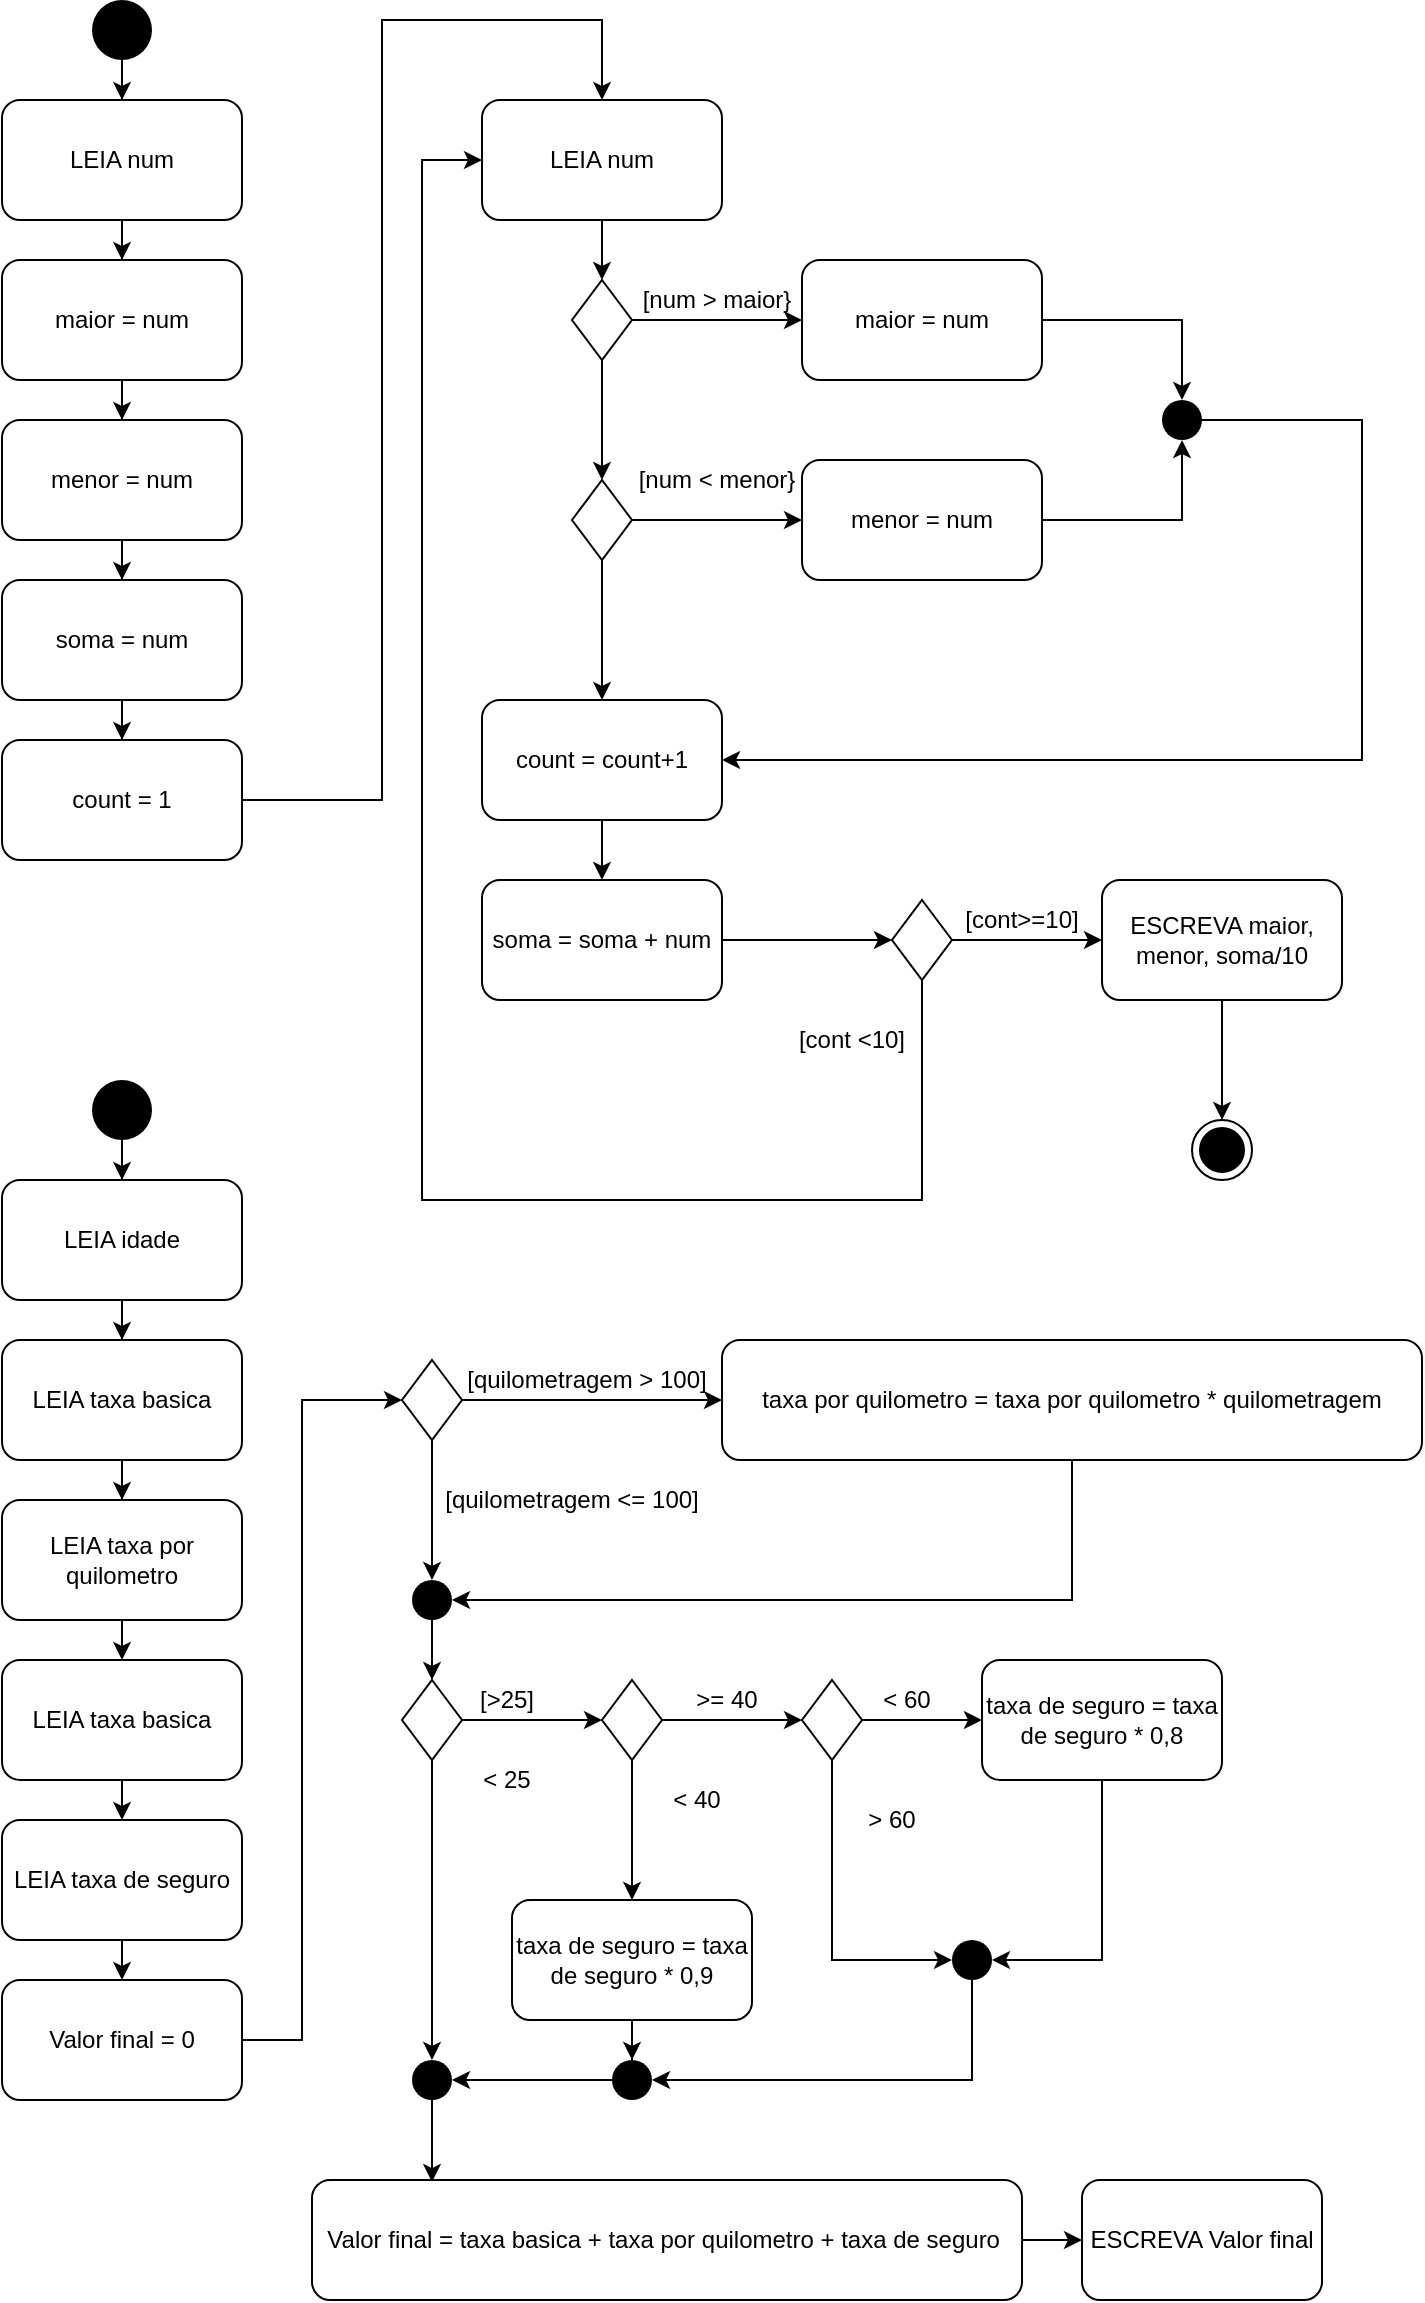 <mxfile version="13.9.9" type="device"><diagram id="6vsJaMteGhJ027rHBiGD" name="Página-1"><mxGraphModel dx="1086" dy="806" grid="1" gridSize="10" guides="1" tooltips="1" connect="1" arrows="1" fold="1" page="1" pageScale="1" pageWidth="827" pageHeight="1169" math="0" shadow="0"><root><mxCell id="0"/><mxCell id="1" parent="0"/><mxCell id="-xlHinmQGzP2OUaGko8O-5" style="edgeStyle=orthogonalEdgeStyle;rounded=0;orthogonalLoop=1;jettySize=auto;html=1;" parent="1" source="-xlHinmQGzP2OUaGko8O-1" target="-xlHinmQGzP2OUaGko8O-3" edge="1"><mxGeometry relative="1" as="geometry"/></mxCell><mxCell id="-xlHinmQGzP2OUaGko8O-1" value="" style="ellipse;fillColor=#000000;strokeColor=none;" parent="1" vertex="1"><mxGeometry x="155" y="40" width="30" height="30" as="geometry"/></mxCell><mxCell id="-xlHinmQGzP2OUaGko8O-2" value="" style="ellipse;html=1;shape=endState;fillColor=#000000;strokeColor=#000000;" parent="1" vertex="1"><mxGeometry x="705" y="600" width="30" height="30" as="geometry"/></mxCell><mxCell id="-xlHinmQGzP2OUaGko8O-13" style="edgeStyle=orthogonalEdgeStyle;rounded=0;orthogonalLoop=1;jettySize=auto;html=1;" parent="1" source="-xlHinmQGzP2OUaGko8O-3" target="-xlHinmQGzP2OUaGko8O-4" edge="1"><mxGeometry relative="1" as="geometry"/></mxCell><mxCell id="-xlHinmQGzP2OUaGko8O-3" value="LEIA num" style="rounded=1;whiteSpace=wrap;html=1;" parent="1" vertex="1"><mxGeometry x="110" y="90" width="120" height="60" as="geometry"/></mxCell><mxCell id="-xlHinmQGzP2OUaGko8O-14" style="edgeStyle=orthogonalEdgeStyle;rounded=0;orthogonalLoop=1;jettySize=auto;html=1;" parent="1" source="-xlHinmQGzP2OUaGko8O-4" target="-xlHinmQGzP2OUaGko8O-11" edge="1"><mxGeometry relative="1" as="geometry"/></mxCell><mxCell id="-xlHinmQGzP2OUaGko8O-4" value="maior = num" style="rounded=1;whiteSpace=wrap;html=1;" parent="1" vertex="1"><mxGeometry x="110" y="170" width="120" height="60" as="geometry"/></mxCell><mxCell id="-xlHinmQGzP2OUaGko8O-28" style="edgeStyle=orthogonalEdgeStyle;rounded=0;orthogonalLoop=1;jettySize=auto;html=1;endArrow=classic;endFill=1;entryX=0.5;entryY=0;entryDx=0;entryDy=0;" parent="1" source="-xlHinmQGzP2OUaGko8O-9" target="-xlHinmQGzP2OUaGko8O-30" edge="1"><mxGeometry relative="1" as="geometry"><mxPoint x="330" y="120" as="targetPoint"/><Array as="points"><mxPoint x="300" y="440"/><mxPoint x="300" y="50"/><mxPoint x="410" y="50"/></Array></mxGeometry></mxCell><mxCell id="-xlHinmQGzP2OUaGko8O-9" value="count = 1" style="rounded=1;whiteSpace=wrap;html=1;" parent="1" vertex="1"><mxGeometry x="110" y="410" width="120" height="60" as="geometry"/></mxCell><mxCell id="-xlHinmQGzP2OUaGko8O-16" style="edgeStyle=orthogonalEdgeStyle;rounded=0;orthogonalLoop=1;jettySize=auto;html=1;entryX=0.5;entryY=0;entryDx=0;entryDy=0;" parent="1" source="-xlHinmQGzP2OUaGko8O-10" target="-xlHinmQGzP2OUaGko8O-9" edge="1"><mxGeometry relative="1" as="geometry"/></mxCell><mxCell id="-xlHinmQGzP2OUaGko8O-10" value="soma = num" style="rounded=1;whiteSpace=wrap;html=1;" parent="1" vertex="1"><mxGeometry x="110" y="330" width="120" height="60" as="geometry"/></mxCell><mxCell id="-xlHinmQGzP2OUaGko8O-15" style="edgeStyle=orthogonalEdgeStyle;rounded=0;orthogonalLoop=1;jettySize=auto;html=1;entryX=0.5;entryY=0;entryDx=0;entryDy=0;" parent="1" source="-xlHinmQGzP2OUaGko8O-11" target="-xlHinmQGzP2OUaGko8O-10" edge="1"><mxGeometry relative="1" as="geometry"/></mxCell><mxCell id="-xlHinmQGzP2OUaGko8O-11" value="menor = num" style="rounded=1;whiteSpace=wrap;html=1;" parent="1" vertex="1"><mxGeometry x="110" y="250" width="120" height="60" as="geometry"/></mxCell><mxCell id="-xlHinmQGzP2OUaGko8O-34" style="edgeStyle=orthogonalEdgeStyle;rounded=0;orthogonalLoop=1;jettySize=auto;html=1;entryX=0.5;entryY=0;entryDx=0;entryDy=0;endArrow=classic;endFill=1;" parent="1" source="-xlHinmQGzP2OUaGko8O-17" target="-xlHinmQGzP2OUaGko8O-31" edge="1"><mxGeometry relative="1" as="geometry"/></mxCell><mxCell id="-xlHinmQGzP2OUaGko8O-36" style="edgeStyle=orthogonalEdgeStyle;rounded=0;orthogonalLoop=1;jettySize=auto;html=1;endArrow=classic;endFill=1;" parent="1" source="-xlHinmQGzP2OUaGko8O-17" target="-xlHinmQGzP2OUaGko8O-35" edge="1"><mxGeometry relative="1" as="geometry"/></mxCell><mxCell id="-xlHinmQGzP2OUaGko8O-17" value="" style="rhombus;" parent="1" vertex="1"><mxGeometry x="395" y="180" width="30" height="40" as="geometry"/></mxCell><mxCell id="-xlHinmQGzP2OUaGko8O-25" value="[cont &amp;lt;10]" style="text;html=1;strokeColor=none;fillColor=none;align=center;verticalAlign=middle;whiteSpace=wrap;rounded=0;" parent="1" vertex="1"><mxGeometry x="500" y="550" width="70" height="20" as="geometry"/></mxCell><mxCell id="-xlHinmQGzP2OUaGko8O-26" value="[cont&amp;gt;=10]" style="text;html=1;strokeColor=none;fillColor=none;align=center;verticalAlign=middle;whiteSpace=wrap;rounded=0;" parent="1" vertex="1"><mxGeometry x="585" y="490" width="70" height="20" as="geometry"/></mxCell><mxCell id="-xlHinmQGzP2OUaGko8O-33" style="edgeStyle=orthogonalEdgeStyle;rounded=0;orthogonalLoop=1;jettySize=auto;html=1;entryX=0.5;entryY=0;entryDx=0;entryDy=0;endArrow=classic;endFill=1;" parent="1" source="-xlHinmQGzP2OUaGko8O-30" target="-xlHinmQGzP2OUaGko8O-17" edge="1"><mxGeometry relative="1" as="geometry"/></mxCell><mxCell id="-xlHinmQGzP2OUaGko8O-30" value="LEIA num" style="rounded=1;whiteSpace=wrap;html=1;" parent="1" vertex="1"><mxGeometry x="350" y="90" width="120" height="60" as="geometry"/></mxCell><mxCell id="-xlHinmQGzP2OUaGko8O-40" style="edgeStyle=orthogonalEdgeStyle;rounded=0;orthogonalLoop=1;jettySize=auto;html=1;entryX=0;entryY=0.5;entryDx=0;entryDy=0;endArrow=classic;endFill=1;" parent="1" source="-xlHinmQGzP2OUaGko8O-31" target="-xlHinmQGzP2OUaGko8O-39" edge="1"><mxGeometry relative="1" as="geometry"/></mxCell><mxCell id="-xlHinmQGzP2OUaGko8O-47" style="edgeStyle=orthogonalEdgeStyle;rounded=0;orthogonalLoop=1;jettySize=auto;html=1;entryX=0.5;entryY=0;entryDx=0;entryDy=0;endArrow=classic;endFill=1;" parent="1" source="-xlHinmQGzP2OUaGko8O-31" target="-xlHinmQGzP2OUaGko8O-46" edge="1"><mxGeometry relative="1" as="geometry"/></mxCell><mxCell id="-xlHinmQGzP2OUaGko8O-31" value="" style="rhombus;" parent="1" vertex="1"><mxGeometry x="395" y="280" width="30" height="40" as="geometry"/></mxCell><mxCell id="-xlHinmQGzP2OUaGko8O-43" style="edgeStyle=orthogonalEdgeStyle;rounded=0;orthogonalLoop=1;jettySize=auto;html=1;entryX=0.5;entryY=0;entryDx=0;entryDy=0;endArrow=classic;endFill=1;" parent="1" source="-xlHinmQGzP2OUaGko8O-35" target="-xlHinmQGzP2OUaGko8O-42" edge="1"><mxGeometry relative="1" as="geometry"/></mxCell><mxCell id="-xlHinmQGzP2OUaGko8O-35" value="maior = num" style="rounded=1;whiteSpace=wrap;html=1;" parent="1" vertex="1"><mxGeometry x="510" y="170" width="120" height="60" as="geometry"/></mxCell><mxCell id="-xlHinmQGzP2OUaGko8O-37" value="[num &amp;gt; maior}" style="text;html=1;strokeColor=none;fillColor=none;align=center;verticalAlign=middle;whiteSpace=wrap;rounded=0;" parent="1" vertex="1"><mxGeometry x="425" y="180" width="85" height="20" as="geometry"/></mxCell><mxCell id="-xlHinmQGzP2OUaGko8O-38" value="[num &amp;lt; menor}" style="text;html=1;strokeColor=none;fillColor=none;align=center;verticalAlign=middle;whiteSpace=wrap;rounded=0;" parent="1" vertex="1"><mxGeometry x="425" y="270" width="85" height="20" as="geometry"/></mxCell><mxCell id="-xlHinmQGzP2OUaGko8O-44" style="edgeStyle=orthogonalEdgeStyle;rounded=0;orthogonalLoop=1;jettySize=auto;html=1;entryX=0.5;entryY=1;entryDx=0;entryDy=0;endArrow=classic;endFill=1;" parent="1" source="-xlHinmQGzP2OUaGko8O-39" target="-xlHinmQGzP2OUaGko8O-42" edge="1"><mxGeometry relative="1" as="geometry"/></mxCell><mxCell id="-xlHinmQGzP2OUaGko8O-39" value="menor = num" style="rounded=1;whiteSpace=wrap;html=1;" parent="1" vertex="1"><mxGeometry x="510" y="270" width="120" height="60" as="geometry"/></mxCell><mxCell id="-xlHinmQGzP2OUaGko8O-48" style="edgeStyle=orthogonalEdgeStyle;rounded=0;orthogonalLoop=1;jettySize=auto;html=1;entryX=1;entryY=0.5;entryDx=0;entryDy=0;endArrow=classic;endFill=1;" parent="1" source="-xlHinmQGzP2OUaGko8O-42" target="-xlHinmQGzP2OUaGko8O-46" edge="1"><mxGeometry relative="1" as="geometry"><Array as="points"><mxPoint x="790" y="250"/><mxPoint x="790" y="420"/></Array></mxGeometry></mxCell><mxCell id="-xlHinmQGzP2OUaGko8O-42" value="" style="ellipse;fillColor=#000000;strokeColor=none;" parent="1" vertex="1"><mxGeometry x="690" y="240" width="20" height="20" as="geometry"/></mxCell><mxCell id="-xlHinmQGzP2OUaGko8O-50" style="edgeStyle=orthogonalEdgeStyle;rounded=0;orthogonalLoop=1;jettySize=auto;html=1;endArrow=classic;endFill=1;" parent="1" source="-xlHinmQGzP2OUaGko8O-46" target="-xlHinmQGzP2OUaGko8O-49" edge="1"><mxGeometry relative="1" as="geometry"/></mxCell><mxCell id="-xlHinmQGzP2OUaGko8O-46" value="count = count+1" style="rounded=1;whiteSpace=wrap;html=1;" parent="1" vertex="1"><mxGeometry x="350" y="390" width="120" height="60" as="geometry"/></mxCell><mxCell id="-xlHinmQGzP2OUaGko8O-52" style="edgeStyle=orthogonalEdgeStyle;rounded=0;orthogonalLoop=1;jettySize=auto;html=1;entryX=0;entryY=0.5;entryDx=0;entryDy=0;endArrow=classic;endFill=1;" parent="1" source="-xlHinmQGzP2OUaGko8O-49" target="-xlHinmQGzP2OUaGko8O-51" edge="1"><mxGeometry relative="1" as="geometry"/></mxCell><mxCell id="-xlHinmQGzP2OUaGko8O-49" value="soma = soma + num" style="rounded=1;whiteSpace=wrap;html=1;" parent="1" vertex="1"><mxGeometry x="350" y="480" width="120" height="60" as="geometry"/></mxCell><mxCell id="-xlHinmQGzP2OUaGko8O-54" style="edgeStyle=orthogonalEdgeStyle;rounded=0;orthogonalLoop=1;jettySize=auto;html=1;entryX=0;entryY=0.5;entryDx=0;entryDy=0;endArrow=classic;endFill=1;" parent="1" source="-xlHinmQGzP2OUaGko8O-51" target="-xlHinmQGzP2OUaGko8O-53" edge="1"><mxGeometry relative="1" as="geometry"/></mxCell><mxCell id="-xlHinmQGzP2OUaGko8O-55" style="edgeStyle=orthogonalEdgeStyle;rounded=0;orthogonalLoop=1;jettySize=auto;html=1;endArrow=classic;endFill=1;entryX=0;entryY=0.5;entryDx=0;entryDy=0;" parent="1" source="-xlHinmQGzP2OUaGko8O-51" target="-xlHinmQGzP2OUaGko8O-30" edge="1"><mxGeometry relative="1" as="geometry"><mxPoint x="320" y="120" as="targetPoint"/><Array as="points"><mxPoint x="570" y="640"/><mxPoint x="320" y="640"/><mxPoint x="320" y="120"/></Array></mxGeometry></mxCell><mxCell id="-xlHinmQGzP2OUaGko8O-51" value="" style="rhombus;" parent="1" vertex="1"><mxGeometry x="555" y="490" width="30" height="40" as="geometry"/></mxCell><mxCell id="-xlHinmQGzP2OUaGko8O-57" style="edgeStyle=orthogonalEdgeStyle;rounded=0;orthogonalLoop=1;jettySize=auto;html=1;entryX=0.5;entryY=0;entryDx=0;entryDy=0;endArrow=classic;endFill=1;" parent="1" source="-xlHinmQGzP2OUaGko8O-53" target="-xlHinmQGzP2OUaGko8O-2" edge="1"><mxGeometry relative="1" as="geometry"/></mxCell><mxCell id="-xlHinmQGzP2OUaGko8O-53" value="ESCREVA maior, menor, soma/10" style="rounded=1;whiteSpace=wrap;html=1;" parent="1" vertex="1"><mxGeometry x="660" y="480" width="120" height="60" as="geometry"/></mxCell><mxCell id="yD49e7gTblMTnwop8ZKa-43" style="edgeStyle=orthogonalEdgeStyle;rounded=0;orthogonalLoop=1;jettySize=auto;html=1;" edge="1" parent="1" source="yD49e7gTblMTnwop8ZKa-2" target="yD49e7gTblMTnwop8ZKa-41"><mxGeometry relative="1" as="geometry"/></mxCell><mxCell id="yD49e7gTblMTnwop8ZKa-2" value="" style="ellipse;fillColor=#000000;strokeColor=none;" vertex="1" parent="1"><mxGeometry x="155" y="580" width="30" height="30" as="geometry"/></mxCell><mxCell id="yD49e7gTblMTnwop8ZKa-6" style="edgeStyle=orthogonalEdgeStyle;rounded=0;orthogonalLoop=1;jettySize=auto;html=1;" edge="1" parent="1" source="yD49e7gTblMTnwop8ZKa-3" target="yD49e7gTblMTnwop8ZKa-5"><mxGeometry relative="1" as="geometry"/></mxCell><mxCell id="yD49e7gTblMTnwop8ZKa-3" value="LEIA taxa basica" style="rounded=1;whiteSpace=wrap;html=1;" vertex="1" parent="1"><mxGeometry x="110" y="710" width="120" height="60" as="geometry"/></mxCell><mxCell id="yD49e7gTblMTnwop8ZKa-5" value="LEIA taxa por quilometro" style="rounded=1;whiteSpace=wrap;html=1;" vertex="1" parent="1"><mxGeometry x="110" y="790" width="120" height="60" as="geometry"/></mxCell><mxCell id="yD49e7gTblMTnwop8ZKa-7" style="edgeStyle=orthogonalEdgeStyle;rounded=0;orthogonalLoop=1;jettySize=auto;html=1;entryX=0.5;entryY=0;entryDx=0;entryDy=0;" edge="1" parent="1" target="yD49e7gTblMTnwop8ZKa-9"><mxGeometry relative="1" as="geometry"><mxPoint x="170" y="850" as="sourcePoint"/></mxGeometry></mxCell><mxCell id="yD49e7gTblMTnwop8ZKa-9" value="LEIA taxa basica" style="rounded=1;whiteSpace=wrap;html=1;" vertex="1" parent="1"><mxGeometry x="110" y="870" width="120" height="60" as="geometry"/></mxCell><mxCell id="yD49e7gTblMTnwop8ZKa-17" style="edgeStyle=orthogonalEdgeStyle;rounded=0;orthogonalLoop=1;jettySize=auto;html=1;entryX=0.5;entryY=0;entryDx=0;entryDy=0;" edge="1" parent="1" target="yD49e7gTblMTnwop8ZKa-18"><mxGeometry relative="1" as="geometry"><mxPoint x="170" y="930" as="sourcePoint"/></mxGeometry></mxCell><mxCell id="yD49e7gTblMTnwop8ZKa-18" value="LEIA taxa de seguro" style="rounded=1;whiteSpace=wrap;html=1;" vertex="1" parent="1"><mxGeometry x="110" y="950" width="120" height="60" as="geometry"/></mxCell><mxCell id="yD49e7gTblMTnwop8ZKa-19" style="edgeStyle=orthogonalEdgeStyle;rounded=0;orthogonalLoop=1;jettySize=auto;html=1;entryX=0.5;entryY=0;entryDx=0;entryDy=0;" edge="1" parent="1" target="yD49e7gTblMTnwop8ZKa-20"><mxGeometry relative="1" as="geometry"><mxPoint x="170" y="1010" as="sourcePoint"/></mxGeometry></mxCell><mxCell id="yD49e7gTblMTnwop8ZKa-22" style="edgeStyle=orthogonalEdgeStyle;rounded=0;orthogonalLoop=1;jettySize=auto;html=1;entryX=0;entryY=0.5;entryDx=0;entryDy=0;" edge="1" parent="1" source="yD49e7gTblMTnwop8ZKa-20" target="yD49e7gTblMTnwop8ZKa-21"><mxGeometry relative="1" as="geometry"><Array as="points"><mxPoint x="260" y="1060"/><mxPoint x="260" y="740"/></Array></mxGeometry></mxCell><mxCell id="yD49e7gTblMTnwop8ZKa-20" value="Valor final = 0" style="rounded=1;whiteSpace=wrap;html=1;" vertex="1" parent="1"><mxGeometry x="110" y="1030" width="120" height="60" as="geometry"/></mxCell><mxCell id="yD49e7gTblMTnwop8ZKa-24" style="edgeStyle=orthogonalEdgeStyle;rounded=0;orthogonalLoop=1;jettySize=auto;html=1;entryX=0;entryY=0.5;entryDx=0;entryDy=0;" edge="1" parent="1" source="yD49e7gTblMTnwop8ZKa-21" target="yD49e7gTblMTnwop8ZKa-23"><mxGeometry relative="1" as="geometry"/></mxCell><mxCell id="yD49e7gTblMTnwop8ZKa-28" style="edgeStyle=orthogonalEdgeStyle;rounded=0;orthogonalLoop=1;jettySize=auto;html=1;" edge="1" parent="1" source="yD49e7gTblMTnwop8ZKa-21"><mxGeometry relative="1" as="geometry"><mxPoint x="325" y="830" as="targetPoint"/></mxGeometry></mxCell><mxCell id="yD49e7gTblMTnwop8ZKa-21" value="" style="rhombus;" vertex="1" parent="1"><mxGeometry x="310" y="720" width="30" height="40" as="geometry"/></mxCell><mxCell id="yD49e7gTblMTnwop8ZKa-34" style="edgeStyle=orthogonalEdgeStyle;rounded=0;orthogonalLoop=1;jettySize=auto;html=1;entryX=1;entryY=0.5;entryDx=0;entryDy=0;" edge="1" parent="1" source="yD49e7gTblMTnwop8ZKa-23" target="yD49e7gTblMTnwop8ZKa-31"><mxGeometry relative="1" as="geometry"><Array as="points"><mxPoint x="645" y="840"/></Array></mxGeometry></mxCell><mxCell id="yD49e7gTblMTnwop8ZKa-23" value="taxa por quilometro = taxa por quilometro * quilometragem" style="rounded=1;whiteSpace=wrap;html=1;" vertex="1" parent="1"><mxGeometry x="470" y="710" width="350" height="60" as="geometry"/></mxCell><mxCell id="yD49e7gTblMTnwop8ZKa-25" value="[quilometragem &amp;gt; 100]" style="text;html=1;strokeColor=none;fillColor=none;align=center;verticalAlign=middle;whiteSpace=wrap;rounded=0;" vertex="1" parent="1"><mxGeometry x="340" y="720" width="125" height="20" as="geometry"/></mxCell><mxCell id="yD49e7gTblMTnwop8ZKa-27" value="[quilometragem &amp;lt;= 100]" style="text;html=1;strokeColor=none;fillColor=none;align=center;verticalAlign=middle;whiteSpace=wrap;rounded=0;" vertex="1" parent="1"><mxGeometry x="330" y="780" width="130" height="20" as="geometry"/></mxCell><mxCell id="yD49e7gTblMTnwop8ZKa-39" style="edgeStyle=orthogonalEdgeStyle;rounded=0;orthogonalLoop=1;jettySize=auto;html=1;" edge="1" parent="1" source="yD49e7gTblMTnwop8ZKa-30"><mxGeometry relative="1" as="geometry"><mxPoint x="410" y="900" as="targetPoint"/></mxGeometry></mxCell><mxCell id="yD49e7gTblMTnwop8ZKa-45" style="edgeStyle=orthogonalEdgeStyle;rounded=0;orthogonalLoop=1;jettySize=auto;html=1;entryX=0.5;entryY=0;entryDx=0;entryDy=0;" edge="1" parent="1" source="yD49e7gTblMTnwop8ZKa-30" target="yD49e7gTblMTnwop8ZKa-63"><mxGeometry relative="1" as="geometry"><mxPoint x="325" y="1000" as="targetPoint"/><Array as="points"/></mxGeometry></mxCell><mxCell id="yD49e7gTblMTnwop8ZKa-30" value="" style="rhombus;" vertex="1" parent="1"><mxGeometry x="310" y="880" width="30" height="40" as="geometry"/></mxCell><mxCell id="yD49e7gTblMTnwop8ZKa-35" style="edgeStyle=orthogonalEdgeStyle;rounded=0;orthogonalLoop=1;jettySize=auto;html=1;" edge="1" parent="1" source="yD49e7gTblMTnwop8ZKa-31" target="yD49e7gTblMTnwop8ZKa-30"><mxGeometry relative="1" as="geometry"/></mxCell><mxCell id="yD49e7gTblMTnwop8ZKa-31" value="" style="ellipse;fillColor=#000000;strokeColor=none;" vertex="1" parent="1"><mxGeometry x="315" y="830" width="20" height="20" as="geometry"/></mxCell><mxCell id="yD49e7gTblMTnwop8ZKa-36" value="[&amp;gt;25]" style="text;html=1;strokeColor=none;fillColor=none;align=center;verticalAlign=middle;whiteSpace=wrap;rounded=0;" vertex="1" parent="1"><mxGeometry x="300" y="880" width="125" height="20" as="geometry"/></mxCell><mxCell id="yD49e7gTblMTnwop8ZKa-37" value="&amp;lt; 25" style="text;html=1;strokeColor=none;fillColor=none;align=center;verticalAlign=middle;whiteSpace=wrap;rounded=0;" vertex="1" parent="1"><mxGeometry x="300" y="920" width="125" height="20" as="geometry"/></mxCell><mxCell id="yD49e7gTblMTnwop8ZKa-46" style="edgeStyle=orthogonalEdgeStyle;rounded=0;orthogonalLoop=1;jettySize=auto;html=1;" edge="1" parent="1" source="yD49e7gTblMTnwop8ZKa-40"><mxGeometry relative="1" as="geometry"><mxPoint x="425" y="990" as="targetPoint"/></mxGeometry></mxCell><mxCell id="yD49e7gTblMTnwop8ZKa-50" style="edgeStyle=orthogonalEdgeStyle;rounded=0;orthogonalLoop=1;jettySize=auto;html=1;" edge="1" parent="1" source="yD49e7gTblMTnwop8ZKa-40"><mxGeometry relative="1" as="geometry"><mxPoint x="510" y="900" as="targetPoint"/></mxGeometry></mxCell><mxCell id="yD49e7gTblMTnwop8ZKa-40" value="" style="rhombus;" vertex="1" parent="1"><mxGeometry x="410" y="880" width="30" height="40" as="geometry"/></mxCell><mxCell id="yD49e7gTblMTnwop8ZKa-42" style="edgeStyle=orthogonalEdgeStyle;rounded=0;orthogonalLoop=1;jettySize=auto;html=1;entryX=0.5;entryY=0;entryDx=0;entryDy=0;" edge="1" parent="1" source="yD49e7gTblMTnwop8ZKa-41" target="yD49e7gTblMTnwop8ZKa-3"><mxGeometry relative="1" as="geometry"/></mxCell><mxCell id="yD49e7gTblMTnwop8ZKa-41" value="LEIA idade" style="rounded=1;whiteSpace=wrap;html=1;" vertex="1" parent="1"><mxGeometry x="110" y="630" width="120" height="60" as="geometry"/></mxCell><mxCell id="yD49e7gTblMTnwop8ZKa-47" value="&amp;lt; 40" style="text;html=1;strokeColor=none;fillColor=none;align=center;verticalAlign=middle;whiteSpace=wrap;rounded=0;" vertex="1" parent="1"><mxGeometry x="395" y="930" width="125" height="20" as="geometry"/></mxCell><mxCell id="yD49e7gTblMTnwop8ZKa-49" value="&amp;gt;= 40" style="text;html=1;strokeColor=none;fillColor=none;align=center;verticalAlign=middle;whiteSpace=wrap;rounded=0;" vertex="1" parent="1"><mxGeometry x="410" y="880" width="125" height="20" as="geometry"/></mxCell><mxCell id="yD49e7gTblMTnwop8ZKa-52" style="edgeStyle=orthogonalEdgeStyle;rounded=0;orthogonalLoop=1;jettySize=auto;html=1;" edge="1" parent="1" source="yD49e7gTblMTnwop8ZKa-51"><mxGeometry relative="1" as="geometry"><mxPoint x="600" y="900" as="targetPoint"/></mxGeometry></mxCell><mxCell id="yD49e7gTblMTnwop8ZKa-54" style="edgeStyle=orthogonalEdgeStyle;rounded=0;orthogonalLoop=1;jettySize=auto;html=1;entryX=0;entryY=0.5;entryDx=0;entryDy=0;" edge="1" parent="1" source="yD49e7gTblMTnwop8ZKa-51" target="yD49e7gTblMTnwop8ZKa-59"><mxGeometry relative="1" as="geometry"><mxPoint x="525" y="960" as="targetPoint"/><Array as="points"><mxPoint x="525" y="1020"/></Array></mxGeometry></mxCell><mxCell id="yD49e7gTblMTnwop8ZKa-51" value="" style="rhombus;" vertex="1" parent="1"><mxGeometry x="510" y="880" width="30" height="40" as="geometry"/></mxCell><mxCell id="yD49e7gTblMTnwop8ZKa-53" value="&amp;lt; 60" style="text;html=1;strokeColor=none;fillColor=none;align=center;verticalAlign=middle;whiteSpace=wrap;rounded=0;" vertex="1" parent="1"><mxGeometry x="500" y="880" width="125" height="20" as="geometry"/></mxCell><mxCell id="yD49e7gTblMTnwop8ZKa-55" value="&amp;gt; 60" style="text;html=1;strokeColor=none;fillColor=none;align=center;verticalAlign=middle;whiteSpace=wrap;rounded=0;" vertex="1" parent="1"><mxGeometry x="530" y="940" width="50" height="20" as="geometry"/></mxCell><mxCell id="yD49e7gTblMTnwop8ZKa-57" style="edgeStyle=orthogonalEdgeStyle;rounded=0;orthogonalLoop=1;jettySize=auto;html=1;entryX=1;entryY=0.5;entryDx=0;entryDy=0;" edge="1" parent="1" source="yD49e7gTblMTnwop8ZKa-56" target="yD49e7gTblMTnwop8ZKa-59"><mxGeometry relative="1" as="geometry"><mxPoint x="660" y="990" as="targetPoint"/></mxGeometry></mxCell><mxCell id="yD49e7gTblMTnwop8ZKa-56" value="taxa de seguro = taxa de seguro * 0,8" style="rounded=1;whiteSpace=wrap;html=1;" vertex="1" parent="1"><mxGeometry x="600" y="870" width="120" height="60" as="geometry"/></mxCell><mxCell id="yD49e7gTblMTnwop8ZKa-62" style="edgeStyle=orthogonalEdgeStyle;rounded=0;orthogonalLoop=1;jettySize=auto;html=1;entryX=0.5;entryY=0;entryDx=0;entryDy=0;" edge="1" parent="1" source="yD49e7gTblMTnwop8ZKa-58" target="yD49e7gTblMTnwop8ZKa-61"><mxGeometry relative="1" as="geometry"/></mxCell><mxCell id="yD49e7gTblMTnwop8ZKa-58" value="taxa de seguro = taxa de seguro * 0,9" style="rounded=1;whiteSpace=wrap;html=1;" vertex="1" parent="1"><mxGeometry x="365" y="990" width="120" height="60" as="geometry"/></mxCell><mxCell id="yD49e7gTblMTnwop8ZKa-60" style="edgeStyle=orthogonalEdgeStyle;rounded=0;orthogonalLoop=1;jettySize=auto;html=1;entryX=1;entryY=0.5;entryDx=0;entryDy=0;" edge="1" parent="1" source="yD49e7gTblMTnwop8ZKa-59" target="yD49e7gTblMTnwop8ZKa-61"><mxGeometry relative="1" as="geometry"><mxPoint x="450" y="1080" as="targetPoint"/><Array as="points"><mxPoint x="595" y="1080"/></Array></mxGeometry></mxCell><mxCell id="yD49e7gTblMTnwop8ZKa-59" value="" style="ellipse;fillColor=#000000;strokeColor=none;" vertex="1" parent="1"><mxGeometry x="585" y="1010" width="20" height="20" as="geometry"/></mxCell><mxCell id="yD49e7gTblMTnwop8ZKa-65" style="edgeStyle=orthogonalEdgeStyle;rounded=0;orthogonalLoop=1;jettySize=auto;html=1;entryX=1;entryY=0.5;entryDx=0;entryDy=0;" edge="1" parent="1" source="yD49e7gTblMTnwop8ZKa-61" target="yD49e7gTblMTnwop8ZKa-63"><mxGeometry relative="1" as="geometry"/></mxCell><mxCell id="yD49e7gTblMTnwop8ZKa-61" value="" style="ellipse;fillColor=#000000;strokeColor=none;" vertex="1" parent="1"><mxGeometry x="415" y="1070" width="20" height="20" as="geometry"/></mxCell><mxCell id="yD49e7gTblMTnwop8ZKa-68" style="edgeStyle=orthogonalEdgeStyle;rounded=0;orthogonalLoop=1;jettySize=auto;html=1;entryX=0.169;entryY=0.017;entryDx=0;entryDy=0;entryPerimeter=0;" edge="1" parent="1" source="yD49e7gTblMTnwop8ZKa-63" target="yD49e7gTblMTnwop8ZKa-66"><mxGeometry relative="1" as="geometry"/></mxCell><mxCell id="yD49e7gTblMTnwop8ZKa-63" value="" style="ellipse;fillColor=#000000;strokeColor=none;" vertex="1" parent="1"><mxGeometry x="315" y="1070" width="20" height="20" as="geometry"/></mxCell><mxCell id="yD49e7gTblMTnwop8ZKa-69" style="edgeStyle=orthogonalEdgeStyle;rounded=0;orthogonalLoop=1;jettySize=auto;html=1;" edge="1" parent="1" source="yD49e7gTblMTnwop8ZKa-66"><mxGeometry relative="1" as="geometry"><mxPoint x="650" y="1160" as="targetPoint"/></mxGeometry></mxCell><mxCell id="yD49e7gTblMTnwop8ZKa-66" value="Valor final = taxa basica + taxa por quilometro + taxa de seguro&amp;nbsp;" style="rounded=1;whiteSpace=wrap;html=1;" vertex="1" parent="1"><mxGeometry x="265" y="1130" width="355" height="60" as="geometry"/></mxCell><mxCell id="yD49e7gTblMTnwop8ZKa-71" value="ESCREVA Valor final" style="rounded=1;whiteSpace=wrap;html=1;" vertex="1" parent="1"><mxGeometry x="650" y="1130" width="120" height="60" as="geometry"/></mxCell></root></mxGraphModel></diagram></mxfile>